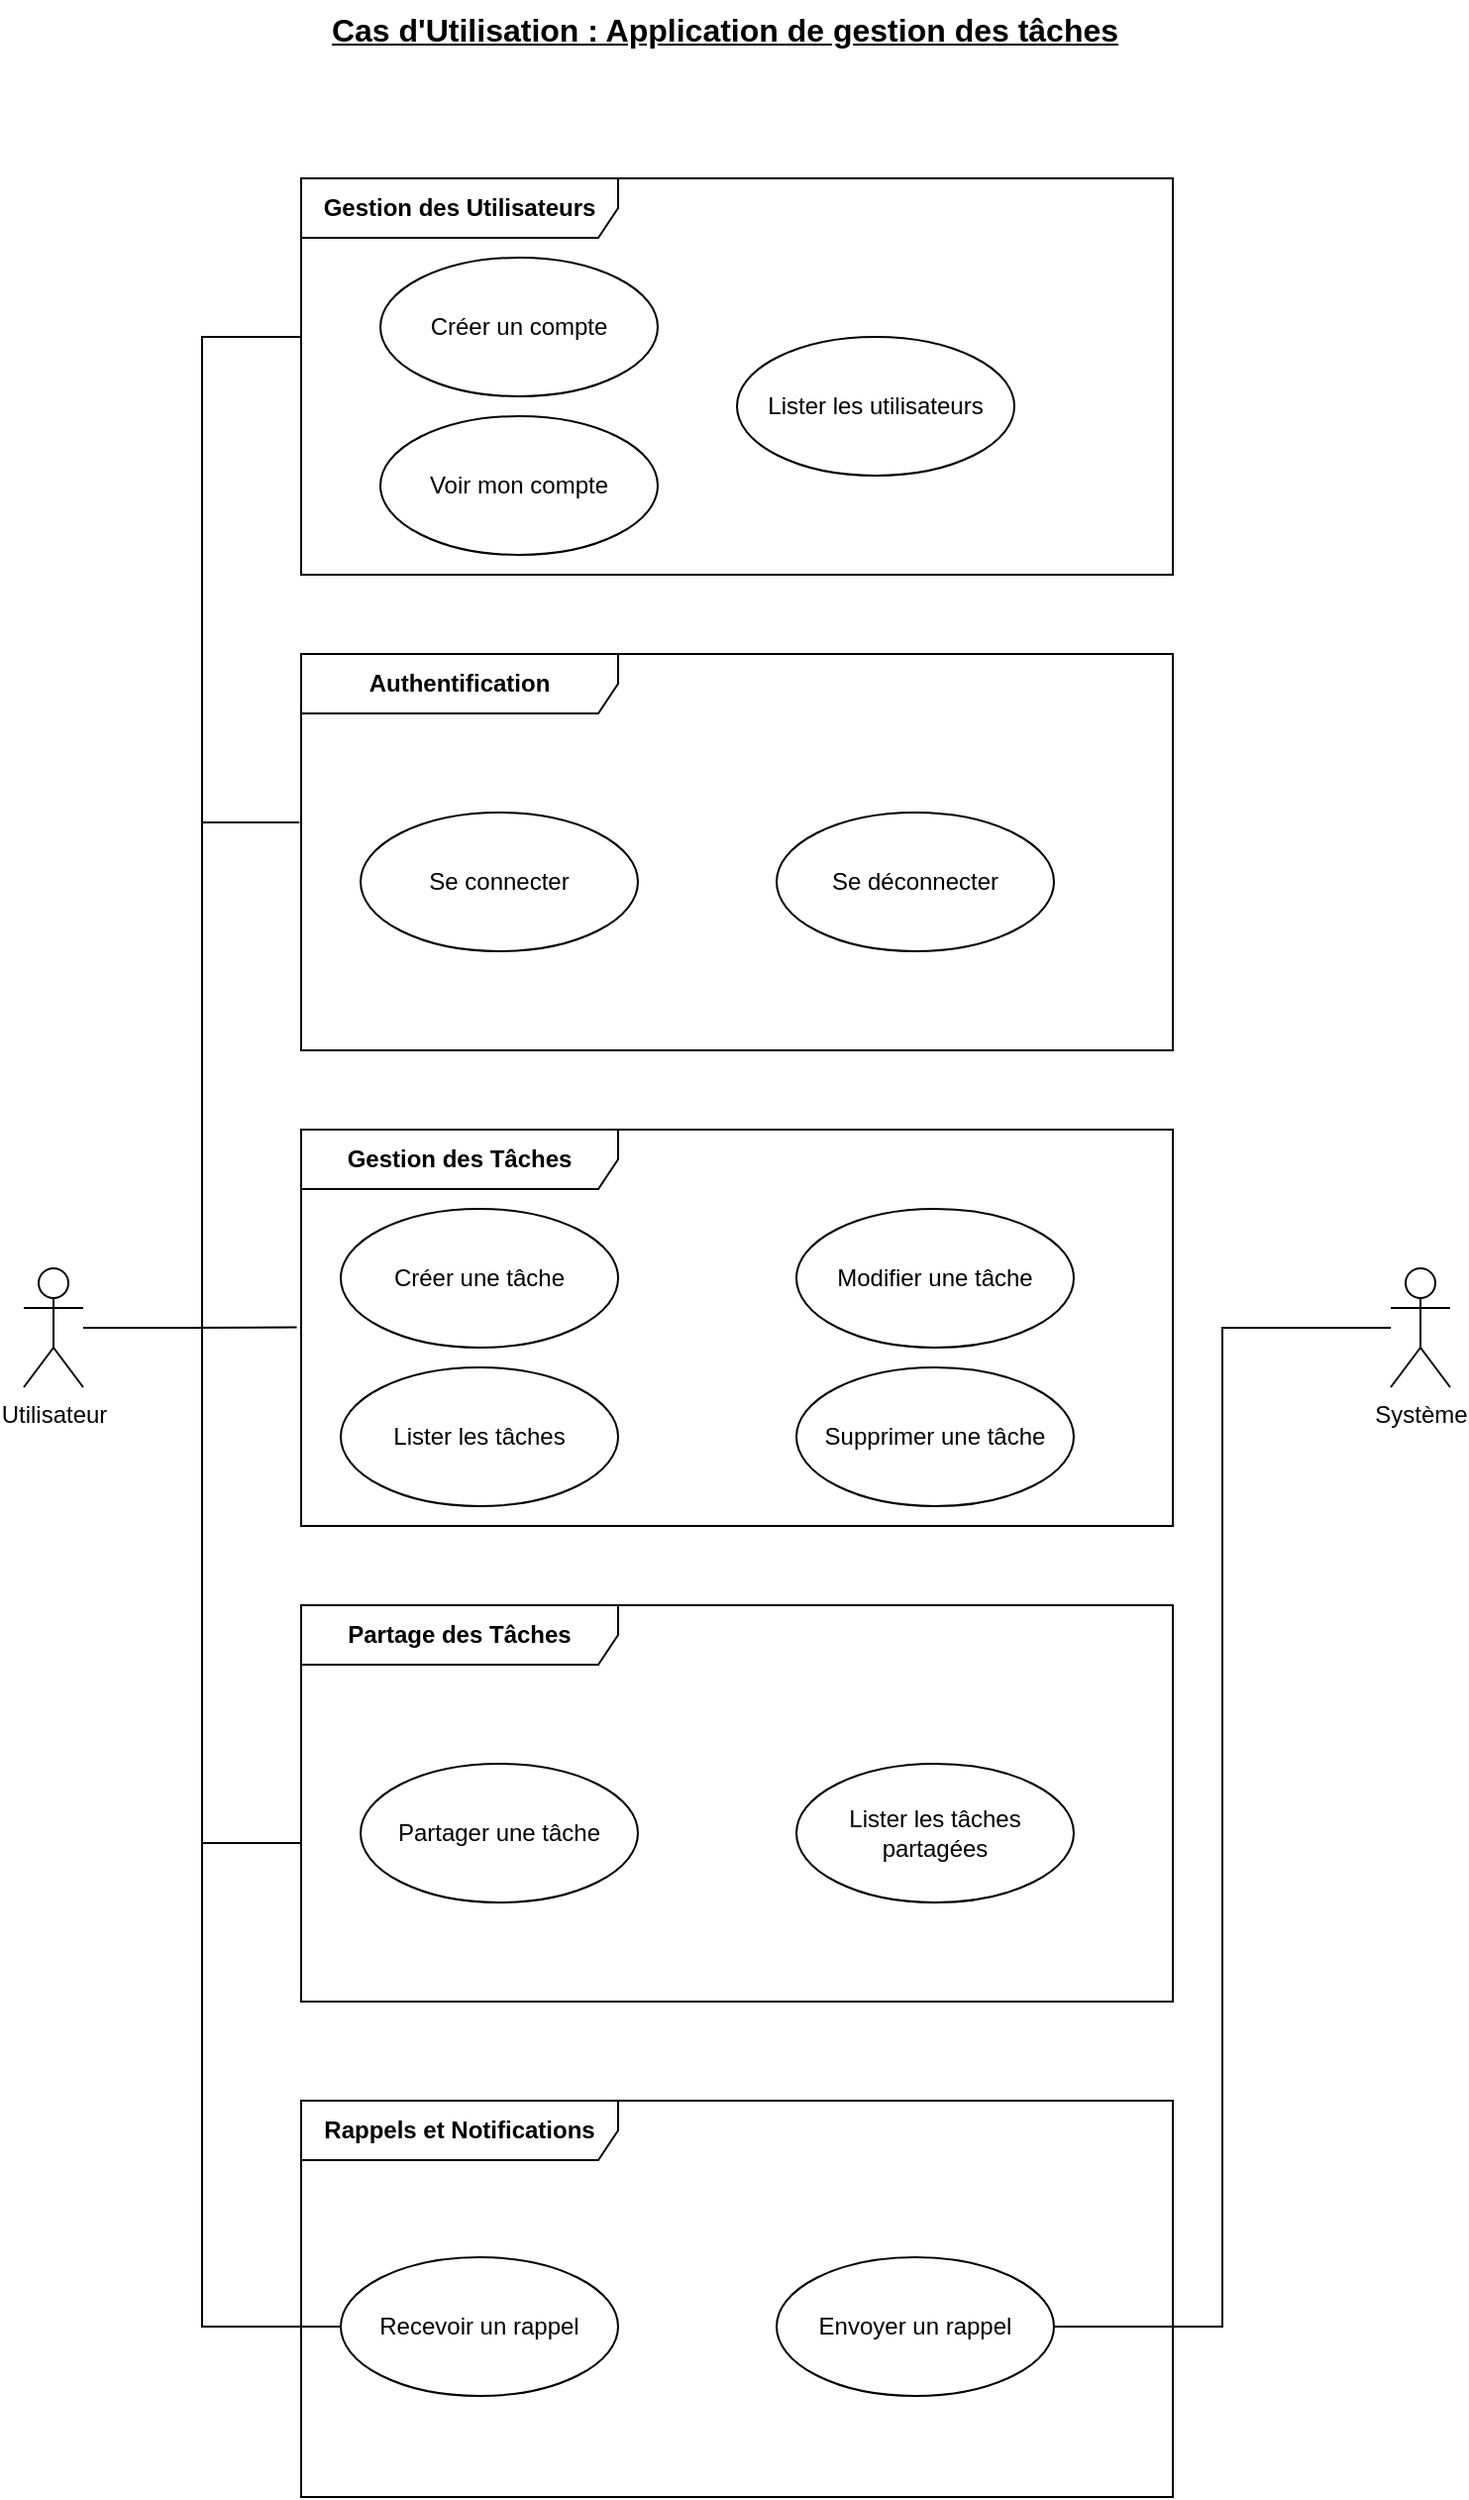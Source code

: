 <mxfile version="26.0.4">
  <diagram name="Page-1" id="m681POHeUYzmoVZ9TLNn">
    <mxGraphModel dx="1306" dy="834" grid="1" gridSize="10" guides="1" tooltips="1" connect="1" arrows="1" fold="1" page="1" pageScale="1" pageWidth="827" pageHeight="1169" math="0" shadow="0">
      <root>
        <mxCell id="0" />
        <mxCell id="1" parent="0" />
        <mxCell id="nWZ3nHGJLYlQtmUIXJ7j-1" value="&lt;b&gt;Cas d&#39;Utilisation : Application de gestion des tâches&lt;/b&gt;" style="text;html=1;align=center;verticalAlign=middle;whiteSpace=wrap;rounded=0;fontSize=16;fontStyle=4" parent="1" vertex="1">
          <mxGeometry x="209" y="30" width="410" height="30" as="geometry" />
        </mxCell>
        <mxCell id="nWZ3nHGJLYlQtmUIXJ7j-29" style="edgeStyle=orthogonalEdgeStyle;rounded=0;orthogonalLoop=1;jettySize=auto;html=1;entryX=0;entryY=0.5;entryDx=0;entryDy=0;endArrow=none;endFill=0;" parent="1" source="nWZ3nHGJLYlQtmUIXJ7j-2" target="nWZ3nHGJLYlQtmUIXJ7j-22" edge="1">
          <mxGeometry relative="1" as="geometry">
            <Array as="points">
              <mxPoint x="150" y="700" />
              <mxPoint x="150" y="1204" />
            </Array>
          </mxGeometry>
        </mxCell>
        <mxCell id="nWZ3nHGJLYlQtmUIXJ7j-2" value="Utilisateur" style="shape=umlActor;verticalLabelPosition=bottom;verticalAlign=top;html=1;outlineConnect=0;" parent="1" vertex="1">
          <mxGeometry x="60" y="670" width="30" height="60" as="geometry" />
        </mxCell>
        <mxCell id="nWZ3nHGJLYlQtmUIXJ7j-31" style="edgeStyle=orthogonalEdgeStyle;rounded=0;orthogonalLoop=1;jettySize=auto;html=1;entryX=1;entryY=0.5;entryDx=0;entryDy=0;endArrow=none;endFill=0;" parent="1" source="nWZ3nHGJLYlQtmUIXJ7j-3" target="nWZ3nHGJLYlQtmUIXJ7j-23" edge="1">
          <mxGeometry relative="1" as="geometry" />
        </mxCell>
        <mxCell id="nWZ3nHGJLYlQtmUIXJ7j-3" value="Système" style="shape=umlActor;verticalLabelPosition=bottom;verticalAlign=top;html=1;outlineConnect=0;" parent="1" vertex="1">
          <mxGeometry x="750" y="670" width="30" height="60" as="geometry" />
        </mxCell>
        <mxCell id="nWZ3nHGJLYlQtmUIXJ7j-4" value="&lt;b&gt;Gestion des Utilisateurs&lt;/b&gt;" style="shape=umlFrame;whiteSpace=wrap;html=1;pointerEvents=0;recursiveResize=0;container=1;collapsible=0;width=160;" parent="1" vertex="1">
          <mxGeometry x="200" y="120" width="440" height="200" as="geometry" />
        </mxCell>
        <mxCell id="nWZ3nHGJLYlQtmUIXJ7j-10" value="Créer un compte" style="ellipse;whiteSpace=wrap;html=1;" parent="nWZ3nHGJLYlQtmUIXJ7j-4" vertex="1">
          <mxGeometry x="40" y="40" width="140" height="70" as="geometry" />
        </mxCell>
        <mxCell id="nWZ3nHGJLYlQtmUIXJ7j-11" value="Voir mon compte" style="ellipse;whiteSpace=wrap;html=1;" parent="nWZ3nHGJLYlQtmUIXJ7j-4" vertex="1">
          <mxGeometry x="40" y="120" width="140" height="70" as="geometry" />
        </mxCell>
        <mxCell id="nWZ3nHGJLYlQtmUIXJ7j-14" value="Lister les utilisateurs" style="ellipse;whiteSpace=wrap;html=1;" parent="nWZ3nHGJLYlQtmUIXJ7j-4" vertex="1">
          <mxGeometry x="220" y="80" width="140" height="70" as="geometry" />
        </mxCell>
        <mxCell id="nWZ3nHGJLYlQtmUIXJ7j-5" value="&lt;b&gt;Authentification&lt;/b&gt;" style="shape=umlFrame;whiteSpace=wrap;html=1;pointerEvents=0;recursiveResize=0;container=1;collapsible=0;width=160;" parent="1" vertex="1">
          <mxGeometry x="200" y="360" width="440" height="200" as="geometry" />
        </mxCell>
        <mxCell id="nWZ3nHGJLYlQtmUIXJ7j-13" value="Se connecter" style="ellipse;whiteSpace=wrap;html=1;" parent="nWZ3nHGJLYlQtmUIXJ7j-5" vertex="1">
          <mxGeometry x="30" y="80" width="140" height="70" as="geometry" />
        </mxCell>
        <mxCell id="nWZ3nHGJLYlQtmUIXJ7j-15" value="Se déconnecter" style="ellipse;whiteSpace=wrap;html=1;" parent="nWZ3nHGJLYlQtmUIXJ7j-5" vertex="1">
          <mxGeometry x="240" y="80" width="140" height="70" as="geometry" />
        </mxCell>
        <mxCell id="nWZ3nHGJLYlQtmUIXJ7j-6" value="&lt;b&gt;Gestion des Tâches&lt;/b&gt;" style="shape=umlFrame;whiteSpace=wrap;html=1;pointerEvents=0;recursiveResize=0;container=1;collapsible=0;width=160;" parent="1" vertex="1">
          <mxGeometry x="200" y="600" width="440" height="200" as="geometry" />
        </mxCell>
        <mxCell id="nWZ3nHGJLYlQtmUIXJ7j-16" value="Créer une tâche" style="ellipse;whiteSpace=wrap;html=1;" parent="nWZ3nHGJLYlQtmUIXJ7j-6" vertex="1">
          <mxGeometry x="20" y="40" width="140" height="70" as="geometry" />
        </mxCell>
        <mxCell id="nWZ3nHGJLYlQtmUIXJ7j-17" value="Modifier une tâche" style="ellipse;whiteSpace=wrap;html=1;" parent="nWZ3nHGJLYlQtmUIXJ7j-6" vertex="1">
          <mxGeometry x="250" y="40" width="140" height="70" as="geometry" />
        </mxCell>
        <mxCell id="nWZ3nHGJLYlQtmUIXJ7j-18" value="Lister les tâches" style="ellipse;whiteSpace=wrap;html=1;" parent="nWZ3nHGJLYlQtmUIXJ7j-6" vertex="1">
          <mxGeometry x="20" y="120" width="140" height="70" as="geometry" />
        </mxCell>
        <mxCell id="nWZ3nHGJLYlQtmUIXJ7j-19" value="Supprimer une tâche" style="ellipse;whiteSpace=wrap;html=1;" parent="nWZ3nHGJLYlQtmUIXJ7j-6" vertex="1">
          <mxGeometry x="250" y="120" width="140" height="70" as="geometry" />
        </mxCell>
        <mxCell id="nWZ3nHGJLYlQtmUIXJ7j-7" value="&lt;b&gt;Partage des Tâches&lt;/b&gt;" style="shape=umlFrame;whiteSpace=wrap;html=1;pointerEvents=0;recursiveResize=0;container=1;collapsible=0;width=160;" parent="1" vertex="1">
          <mxGeometry x="200" y="840" width="440" height="200" as="geometry" />
        </mxCell>
        <mxCell id="nWZ3nHGJLYlQtmUIXJ7j-20" value="Partager&lt;span style=&quot;background-color: transparent; color: light-dark(rgb(0, 0, 0), rgb(255, 255, 255));&quot;&gt;&amp;nbsp;une tâche&lt;/span&gt;" style="ellipse;whiteSpace=wrap;html=1;" parent="nWZ3nHGJLYlQtmUIXJ7j-7" vertex="1">
          <mxGeometry x="30" y="80" width="140" height="70" as="geometry" />
        </mxCell>
        <mxCell id="nWZ3nHGJLYlQtmUIXJ7j-21" value="Lister&lt;span style=&quot;background-color: transparent; color: light-dark(rgb(0, 0, 0), rgb(255, 255, 255));&quot;&gt;&amp;nbsp;les tâches&lt;br&gt;partagées&lt;/span&gt;" style="ellipse;whiteSpace=wrap;html=1;" parent="nWZ3nHGJLYlQtmUIXJ7j-7" vertex="1">
          <mxGeometry x="250" y="80" width="140" height="70" as="geometry" />
        </mxCell>
        <mxCell id="nWZ3nHGJLYlQtmUIXJ7j-8" value="&lt;b&gt;Rappels et Notifications&lt;/b&gt;" style="shape=umlFrame;whiteSpace=wrap;html=1;pointerEvents=0;recursiveResize=0;container=1;collapsible=0;width=160;" parent="1" vertex="1">
          <mxGeometry x="200" y="1090" width="440" height="200" as="geometry" />
        </mxCell>
        <mxCell id="nWZ3nHGJLYlQtmUIXJ7j-22" value="Recevoir un rappel" style="ellipse;whiteSpace=wrap;html=1;" parent="nWZ3nHGJLYlQtmUIXJ7j-8" vertex="1">
          <mxGeometry x="20" y="79" width="140" height="70" as="geometry" />
        </mxCell>
        <mxCell id="nWZ3nHGJLYlQtmUIXJ7j-23" value="Envoyer un rappel" style="ellipse;whiteSpace=wrap;html=1;" parent="nWZ3nHGJLYlQtmUIXJ7j-8" vertex="1">
          <mxGeometry x="240" y="79" width="140" height="70" as="geometry" />
        </mxCell>
        <mxCell id="nWZ3nHGJLYlQtmUIXJ7j-24" style="edgeStyle=orthogonalEdgeStyle;rounded=0;orthogonalLoop=1;jettySize=auto;html=1;entryX=0;entryY=0.4;entryDx=0;entryDy=0;entryPerimeter=0;endArrow=none;endFill=0;" parent="1" source="nWZ3nHGJLYlQtmUIXJ7j-2" target="nWZ3nHGJLYlQtmUIXJ7j-4" edge="1">
          <mxGeometry relative="1" as="geometry">
            <Array as="points">
              <mxPoint x="150" y="700" />
              <mxPoint x="150" y="200" />
            </Array>
          </mxGeometry>
        </mxCell>
        <mxCell id="nWZ3nHGJLYlQtmUIXJ7j-26" style="edgeStyle=orthogonalEdgeStyle;rounded=0;orthogonalLoop=1;jettySize=auto;html=1;entryX=-0.002;entryY=0.425;entryDx=0;entryDy=0;entryPerimeter=0;endArrow=none;endFill=0;" parent="1" source="nWZ3nHGJLYlQtmUIXJ7j-2" target="nWZ3nHGJLYlQtmUIXJ7j-5" edge="1">
          <mxGeometry relative="1" as="geometry">
            <Array as="points">
              <mxPoint x="150" y="700" />
              <mxPoint x="150" y="445" />
            </Array>
          </mxGeometry>
        </mxCell>
        <mxCell id="nWZ3nHGJLYlQtmUIXJ7j-28" style="edgeStyle=orthogonalEdgeStyle;rounded=0;orthogonalLoop=1;jettySize=auto;html=1;entryX=0;entryY=0.6;entryDx=0;entryDy=0;entryPerimeter=0;endArrow=none;endFill=0;" parent="1" source="nWZ3nHGJLYlQtmUIXJ7j-2" target="nWZ3nHGJLYlQtmUIXJ7j-7" edge="1">
          <mxGeometry relative="1" as="geometry">
            <Array as="points">
              <mxPoint x="150" y="700" />
              <mxPoint x="150" y="960" />
            </Array>
          </mxGeometry>
        </mxCell>
        <mxCell id="nWZ3nHGJLYlQtmUIXJ7j-30" style="edgeStyle=orthogonalEdgeStyle;rounded=0;orthogonalLoop=1;jettySize=auto;html=1;entryX=-0.005;entryY=0.499;entryDx=0;entryDy=0;entryPerimeter=0;endArrow=none;endFill=0;" parent="1" source="nWZ3nHGJLYlQtmUIXJ7j-2" target="nWZ3nHGJLYlQtmUIXJ7j-6" edge="1">
          <mxGeometry relative="1" as="geometry" />
        </mxCell>
      </root>
    </mxGraphModel>
  </diagram>
</mxfile>
